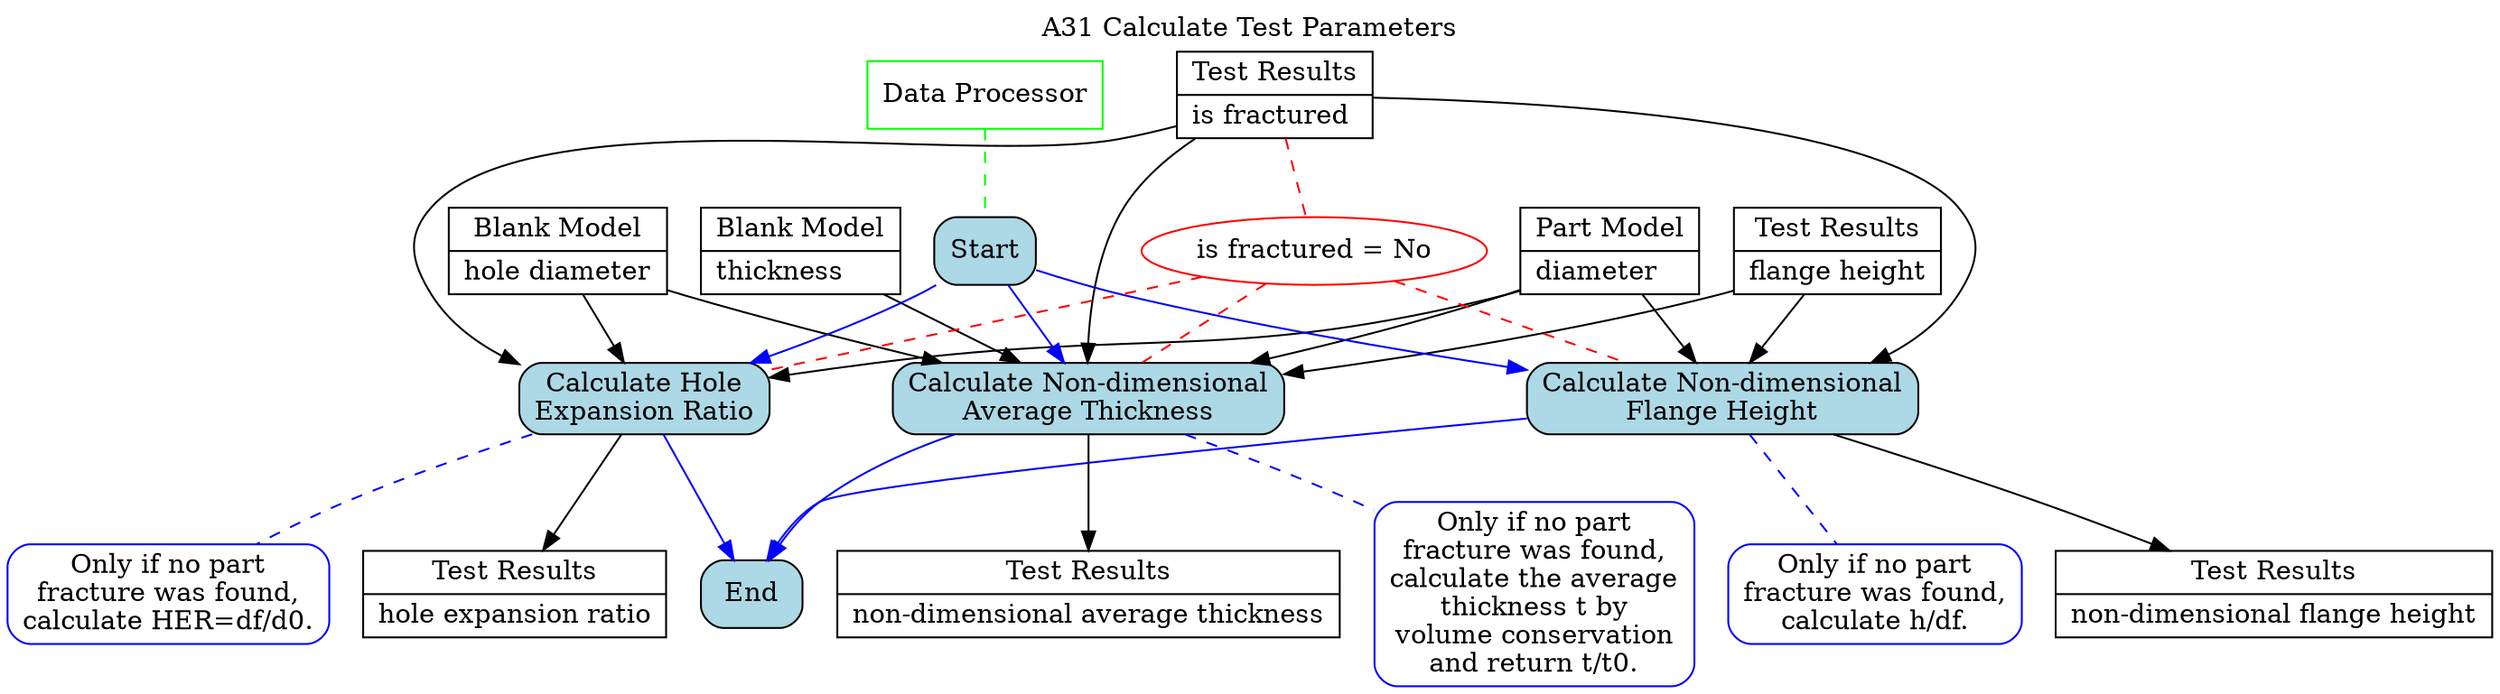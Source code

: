digraph behaviourmodel {

# activity title
labelloc="t"
label="A31 Calculate Test Parameters"

# inputs and outputs
node [shape=record, style=filled, fillcolor=white, color=black]
t0 [label="{Blank Model|thickness\l}"];
d0 [label="{Blank Model|hole diameter\l}"];
part [label="{Part Model|diameter\l}"];
h [label="{Test Results|flange height\l}"];
frac [label="{Test Results|is fractured\l}"];
her [label="{Test Results|hole expansion ratio\l}"];
h_df [label="{Test Results|non-dimensional flange height\l}"];
t_t0 [label="{Test Results|non-dimensional average thickness\l}"];

# mechanisms
node [shape=box, style=filled, fillcolor=white, color=green]
m1 [label="Data Processor"]

# tasks definition
node [shape=box, style="filled, rounded", fillcolor=lightblue, color=black]
Start
t1 [label="Calculate Hole\nExpansion Ratio"]
t2 [label="Calculate Non-dimensional\nFlange Height"]
t3 [label="Calculate Non-dimensional\nAverage Thickness"]
End

# rules
node [shape=box, style="filled, rounded", fillcolor=white, color=blue]
r1 [label="Only if no part\nfracture was found,\ncalculate HER=df/d0."]
r2 [label="Only if no part\nfracture was found,\ncalculate h/df."]
r3 [label="Only if no part\nfracture was found,\ncalculate the average\nthickness t by\nvolume conservation\nand return t/t0."]

# attaching rules
edge [dir=none, color=blue, style=dashed]
t1 -> r1
t2 -> r2
t3 -> r3

# task sequence
edge [dir=forward, color=blue, fontcolor=blue, style=solid]
Start -> {t1, t2, t3} -> End

# attaching mechanisms
edge [dir=none, color=green, style=dashed]
m1 -> Start

# attaching inputs and outputs
edge [dir=forward, color=black, fontcolor=black, style=solid]
{d0, part, frac} -> t1 -> her
{part, frac, h} -> t2 -> h_df
{d0, t0, part, frac, h} -> t3 -> t_t0

# constraints
node [shape=ellipse, style=filled, fillcolor=white, color=red]
c1 [label="is fractured = No"]

# attaching constraints
edge [dir=none, color=red, style=dashed]
frac -> c1
c1 -> {t1, t2, t3}

}

